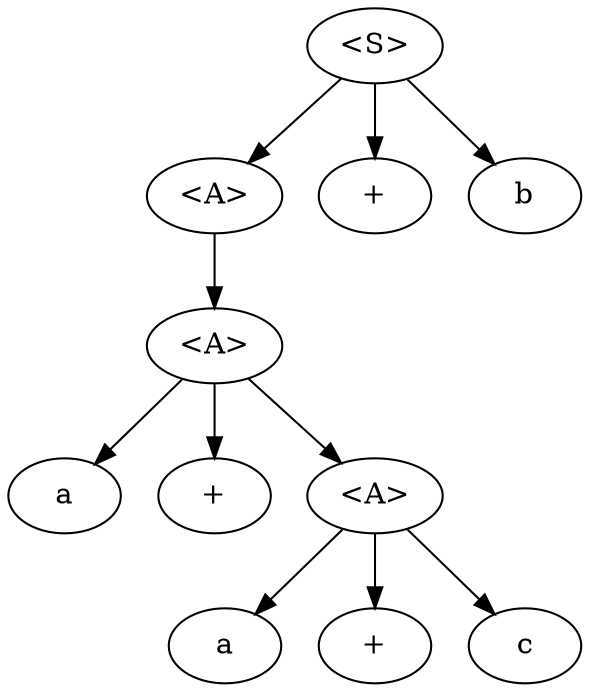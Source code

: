 /* 
<S> -> <A>
<A> -> <A> + <A> | <id>
<id> -> a | b | c
*/

/* a + a + c + b */
digraph ch3p8_1 {

	S -> A_1;
	S -> op_3;
	S -> id_1;
	
	A_1 -> A_2;

	A_2 -> id_2;
	A_2 -> op_1;
	A_2 -> A_3;
	
	A_3 -> id_3;
	A_3 -> op_2;
	A_3 -> id_4;

	S [label="<S>"];

	A_1 [label="<A>"];
	A_2 [label="<A>"];
	A_3 [label="<A>"];

	op_1 [label="+"];
	op_2 [label="+"];
	op_3 [label="+"];

	id_1 [label="b"];
	id_2 [label="a"];
	id_3 [label="a"];
	id_4 [label="c"];
}

